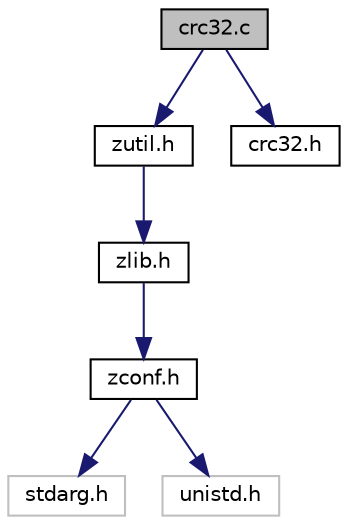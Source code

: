 digraph "crc32.c"
{
 // INTERACTIVE_SVG=YES
  edge [fontname="Helvetica",fontsize="10",labelfontname="Helvetica",labelfontsize="10"];
  node [fontname="Helvetica",fontsize="10",shape=record];
  Node0 [label="crc32.c",height=0.2,width=0.4,color="black", fillcolor="grey75", style="filled", fontcolor="black"];
  Node0 -> Node1 [color="midnightblue",fontsize="10",style="solid",fontname="Helvetica"];
  Node1 [label="zutil.h",height=0.2,width=0.4,color="black", fillcolor="white", style="filled",URL="$zutil_8h.html"];
  Node1 -> Node2 [color="midnightblue",fontsize="10",style="solid",fontname="Helvetica"];
  Node2 [label="zlib.h",height=0.2,width=0.4,color="black", fillcolor="white", style="filled",URL="$zlib_8h.html"];
  Node2 -> Node3 [color="midnightblue",fontsize="10",style="solid",fontname="Helvetica"];
  Node3 [label="zconf.h",height=0.2,width=0.4,color="black", fillcolor="white", style="filled",URL="$zconf_8h.html"];
  Node3 -> Node4 [color="midnightblue",fontsize="10",style="solid",fontname="Helvetica"];
  Node4 [label="stdarg.h",height=0.2,width=0.4,color="grey75", fillcolor="white", style="filled"];
  Node3 -> Node5 [color="midnightblue",fontsize="10",style="solid",fontname="Helvetica"];
  Node5 [label="unistd.h",height=0.2,width=0.4,color="grey75", fillcolor="white", style="filled"];
  Node0 -> Node6 [color="midnightblue",fontsize="10",style="solid",fontname="Helvetica"];
  Node6 [label="crc32.h",height=0.2,width=0.4,color="black", fillcolor="white", style="filled",URL="$crc32_8h.html"];
}
